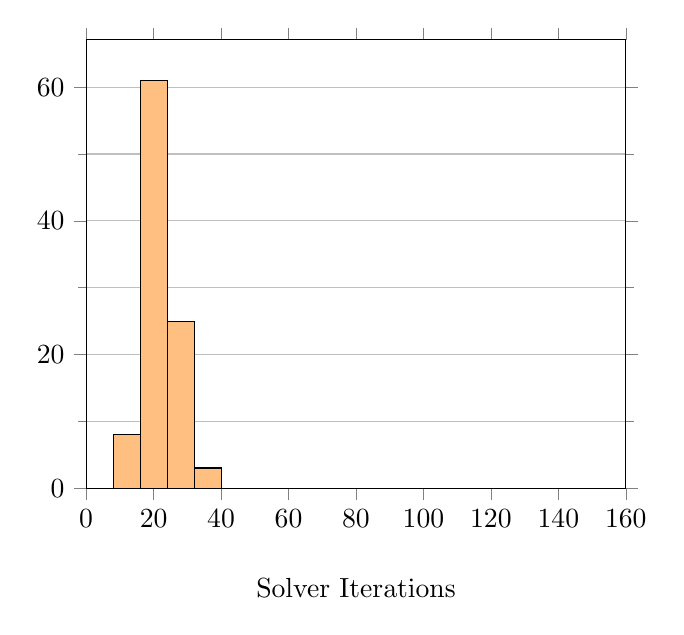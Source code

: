 \begin{tikzpicture}
\begin{axis}[grid=both, minor y tick num=1, yminorgrids=true, tick align=outside, x label style={at={(axis description cs:0.5,-0.18)},anchor=north}, y label style={at={(axis description cs:-0.18,0.5)},rotate=0,anchor=south}, xlabel={Solver Iterations}, xmajorgrids={false}, xmin={0.0}, xmax={160.0}, ymin={0.0}]
    \addplot[ybar interval, mark=none, fill=orange!50]
        table[row sep={\\}]
        {
            \\
            0.0  0.0  \\
            8.0  8.0  \\
            16.0  61.0  \\
            24.0  25.0  \\
            32.0  3.0  \\
            40.0  0.0  \\
            48.0  0.0  \\
            56.0  0.0  \\
            64.0  0.0  \\
            72.0  0.0  \\
            80.0  0.0  \\
            88.0  0.0  \\
            96.0  0.0  \\
            104.0  0.0  \\
            112.0  0.0  \\
            120.0  0.0  \\
            128.0  0.0  \\
            136.0  0.0  \\
            144.0  0.0  \\
            152.0  0.0  \\
            160.0  0.0  \\
        }
        ;
\end{axis}
\end{tikzpicture}

